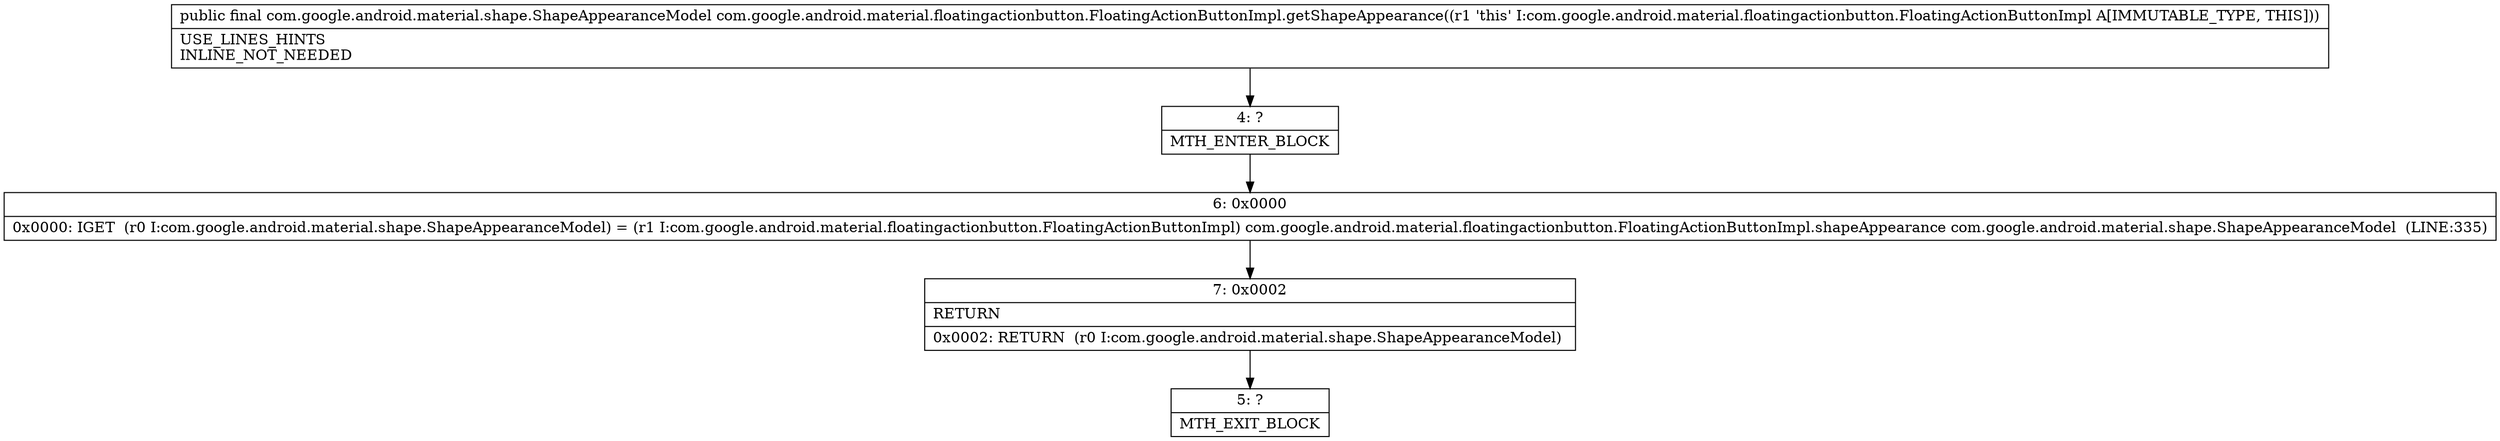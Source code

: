 digraph "CFG forcom.google.android.material.floatingactionbutton.FloatingActionButtonImpl.getShapeAppearance()Lcom\/google\/android\/material\/shape\/ShapeAppearanceModel;" {
Node_4 [shape=record,label="{4\:\ ?|MTH_ENTER_BLOCK\l}"];
Node_6 [shape=record,label="{6\:\ 0x0000|0x0000: IGET  (r0 I:com.google.android.material.shape.ShapeAppearanceModel) = (r1 I:com.google.android.material.floatingactionbutton.FloatingActionButtonImpl) com.google.android.material.floatingactionbutton.FloatingActionButtonImpl.shapeAppearance com.google.android.material.shape.ShapeAppearanceModel  (LINE:335)\l}"];
Node_7 [shape=record,label="{7\:\ 0x0002|RETURN\l|0x0002: RETURN  (r0 I:com.google.android.material.shape.ShapeAppearanceModel) \l}"];
Node_5 [shape=record,label="{5\:\ ?|MTH_EXIT_BLOCK\l}"];
MethodNode[shape=record,label="{public final com.google.android.material.shape.ShapeAppearanceModel com.google.android.material.floatingactionbutton.FloatingActionButtonImpl.getShapeAppearance((r1 'this' I:com.google.android.material.floatingactionbutton.FloatingActionButtonImpl A[IMMUTABLE_TYPE, THIS]))  | USE_LINES_HINTS\lINLINE_NOT_NEEDED\l}"];
MethodNode -> Node_4;Node_4 -> Node_6;
Node_6 -> Node_7;
Node_7 -> Node_5;
}

